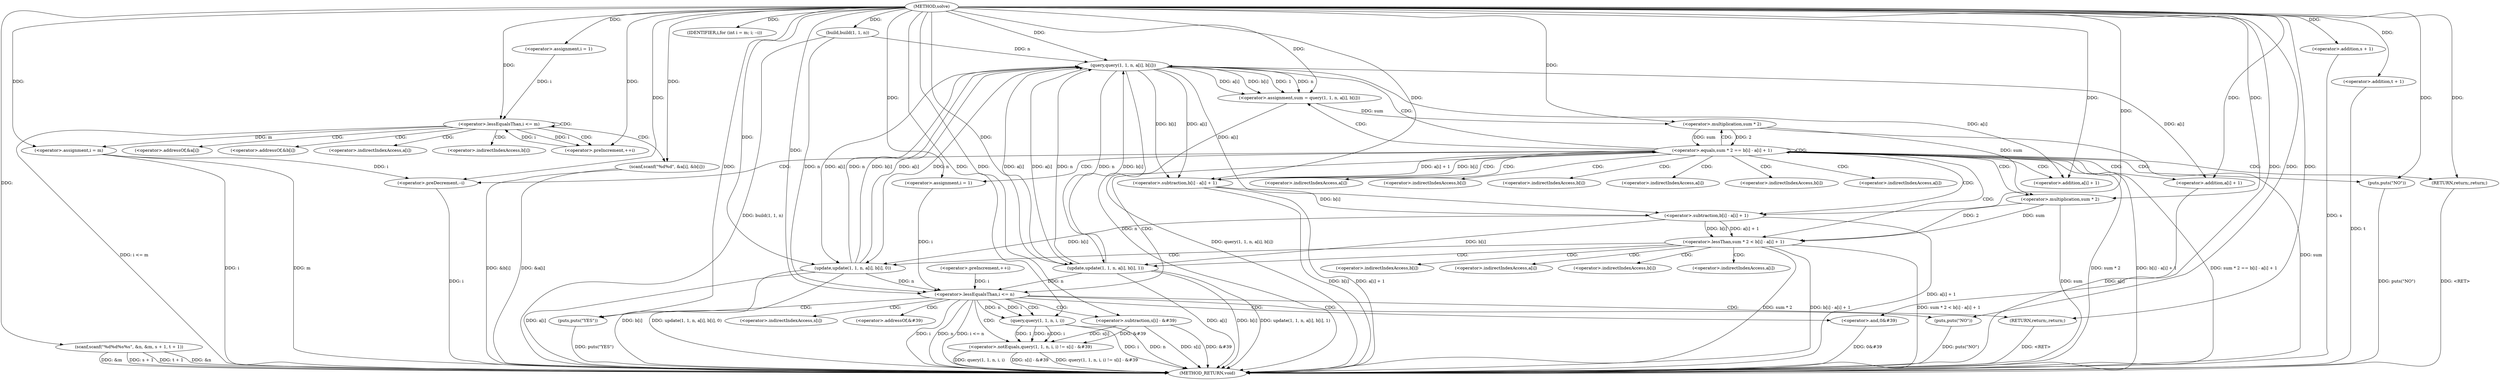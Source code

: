 digraph "solve" {  
"1000454" [label = "(METHOD,solve)" ]
"1000606" [label = "(METHOD_RETURN,void)" ]
"1000456" [label = "(scanf,scanf(\"%d%d%s%s\", &n, &m, s + 1, t + 1))" ]
"1000489" [label = "(build,build(1, 1, n))" ]
"1000604" [label = "(puts,puts(\"YES\"))" ]
"1000470" [label = "(<operator>.assignment,i = 1)" ]
"1000473" [label = "(<operator>.lessEqualsThan,i <= m)" ]
"1000476" [label = "(<operator>.preIncrement,++i)" ]
"1000495" [label = "(<operator>.assignment,i = m)" ]
"1000498" [label = "(IDENTIFIER,i,for (int i = m; i; --i))" ]
"1000499" [label = "(<operator>.preDecrement,--i)" ]
"1000575" [label = "(<operator>.assignment,i = 1)" ]
"1000578" [label = "(<operator>.lessEqualsThan,i <= n)" ]
"1000462" [label = "(<operator>.addition,s + 1)" ]
"1000465" [label = "(<operator>.addition,t + 1)" ]
"1000479" [label = "(scanf,scanf(\"%d%d\", &a[i], &b[i]))" ]
"1000503" [label = "(<operator>.assignment,sum = query(1, 1, n, a[i], b[i]))" ]
"1000581" [label = "(<operator>.preIncrement,++i)" ]
"1000584" [label = "(<operator>.notEquals,query(1, 1, n, i, i) != s[i] - &#39)" ]
"1000597" [label = "(<operator>.and,0&#39)" ]
"1000516" [label = "(<operator>.equals,sum * 2 == b[i] - a[i] + 1)" ]
"1000601" [label = "(puts,puts(\"NO\"))" ]
"1000603" [label = "(RETURN,return;,return;)" ]
"1000505" [label = "(query,query(1, 1, n, a[i], b[i]))" ]
"1000530" [label = "(puts,puts(\"NO\"))" ]
"1000532" [label = "(RETURN,return;,return;)" ]
"1000585" [label = "(query,query(1, 1, n, i, i))" ]
"1000591" [label = "(<operator>.subtraction,s[i] - &#39)" ]
"1000517" [label = "(<operator>.multiplication,sum * 2)" ]
"1000520" [label = "(<operator>.subtraction,b[i] - a[i] + 1)" ]
"1000535" [label = "(<operator>.lessThan,sum * 2 < b[i] - a[i] + 1)" ]
"1000524" [label = "(<operator>.addition,a[i] + 1)" ]
"1000549" [label = "(update,update(1, 1, n, a[i], b[i], 0))" ]
"1000536" [label = "(<operator>.multiplication,sum * 2)" ]
"1000539" [label = "(<operator>.subtraction,b[i] - a[i] + 1)" ]
"1000562" [label = "(update,update(1, 1, n, a[i], b[i], 1))" ]
"1000543" [label = "(<operator>.addition,a[i] + 1)" ]
"1000481" [label = "(<operator>.addressOf,&a[i])" ]
"1000485" [label = "(<operator>.addressOf,&b[i])" ]
"1000482" [label = "(<operator>.indirectIndexAccess,a[i])" ]
"1000486" [label = "(<operator>.indirectIndexAccess,b[i])" ]
"1000509" [label = "(<operator>.indirectIndexAccess,a[i])" ]
"1000512" [label = "(<operator>.indirectIndexAccess,b[i])" ]
"1000592" [label = "(<operator>.indirectIndexAccess,s[i])" ]
"1000595" [label = "(<operator>.addressOf,&#39)" ]
"1000521" [label = "(<operator>.indirectIndexAccess,b[i])" ]
"1000525" [label = "(<operator>.indirectIndexAccess,a[i])" ]
"1000540" [label = "(<operator>.indirectIndexAccess,b[i])" ]
"1000553" [label = "(<operator>.indirectIndexAccess,a[i])" ]
"1000556" [label = "(<operator>.indirectIndexAccess,b[i])" ]
"1000544" [label = "(<operator>.indirectIndexAccess,a[i])" ]
"1000566" [label = "(<operator>.indirectIndexAccess,a[i])" ]
"1000569" [label = "(<operator>.indirectIndexAccess,b[i])" ]
  "1000456" -> "1000606"  [ label = "DDG: &n"] 
  "1000456" -> "1000606"  [ label = "DDG: &m"] 
  "1000462" -> "1000606"  [ label = "DDG: s"] 
  "1000456" -> "1000606"  [ label = "DDG: s + 1"] 
  "1000456" -> "1000606"  [ label = "DDG: t + 1"] 
  "1000473" -> "1000606"  [ label = "DDG: i <= m"] 
  "1000489" -> "1000606"  [ label = "DDG: build(1, 1, n)"] 
  "1000495" -> "1000606"  [ label = "DDG: i"] 
  "1000495" -> "1000606"  [ label = "DDG: m"] 
  "1000578" -> "1000606"  [ label = "DDG: i"] 
  "1000578" -> "1000606"  [ label = "DDG: n"] 
  "1000578" -> "1000606"  [ label = "DDG: i <= n"] 
  "1000604" -> "1000606"  [ label = "DDG: puts(\"YES\")"] 
  "1000585" -> "1000606"  [ label = "DDG: n"] 
  "1000585" -> "1000606"  [ label = "DDG: i"] 
  "1000584" -> "1000606"  [ label = "DDG: query(1, 1, n, i, i)"] 
  "1000591" -> "1000606"  [ label = "DDG: s[i]"] 
  "1000591" -> "1000606"  [ label = "DDG: &#39"] 
  "1000584" -> "1000606"  [ label = "DDG: s[i] - &#39"] 
  "1000584" -> "1000606"  [ label = "DDG: query(1, 1, n, i, i) != s[i] - &#39"] 
  "1000597" -> "1000606"  [ label = "DDG: 0&#39"] 
  "1000601" -> "1000606"  [ label = "DDG: puts(\"NO\")"] 
  "1000505" -> "1000606"  [ label = "DDG: n"] 
  "1000503" -> "1000606"  [ label = "DDG: query(1, 1, n, a[i], b[i])"] 
  "1000517" -> "1000606"  [ label = "DDG: sum"] 
  "1000516" -> "1000606"  [ label = "DDG: sum * 2"] 
  "1000520" -> "1000606"  [ label = "DDG: b[i]"] 
  "1000524" -> "1000606"  [ label = "DDG: a[i]"] 
  "1000520" -> "1000606"  [ label = "DDG: a[i] + 1"] 
  "1000516" -> "1000606"  [ label = "DDG: b[i] - a[i] + 1"] 
  "1000516" -> "1000606"  [ label = "DDG: sum * 2 == b[i] - a[i] + 1"] 
  "1000536" -> "1000606"  [ label = "DDG: sum"] 
  "1000535" -> "1000606"  [ label = "DDG: sum * 2"] 
  "1000539" -> "1000606"  [ label = "DDG: a[i] + 1"] 
  "1000535" -> "1000606"  [ label = "DDG: b[i] - a[i] + 1"] 
  "1000535" -> "1000606"  [ label = "DDG: sum * 2 < b[i] - a[i] + 1"] 
  "1000562" -> "1000606"  [ label = "DDG: a[i]"] 
  "1000562" -> "1000606"  [ label = "DDG: b[i]"] 
  "1000562" -> "1000606"  [ label = "DDG: update(1, 1, n, a[i], b[i], 1)"] 
  "1000549" -> "1000606"  [ label = "DDG: a[i]"] 
  "1000549" -> "1000606"  [ label = "DDG: b[i]"] 
  "1000549" -> "1000606"  [ label = "DDG: update(1, 1, n, a[i], b[i], 0)"] 
  "1000499" -> "1000606"  [ label = "DDG: i"] 
  "1000530" -> "1000606"  [ label = "DDG: puts(\"NO\")"] 
  "1000479" -> "1000606"  [ label = "DDG: &a[i]"] 
  "1000479" -> "1000606"  [ label = "DDG: &b[i]"] 
  "1000532" -> "1000606"  [ label = "DDG: <RET>"] 
  "1000603" -> "1000606"  [ label = "DDG: <RET>"] 
  "1000465" -> "1000606"  [ label = "DDG: t"] 
  "1000454" -> "1000456"  [ label = "DDG: "] 
  "1000454" -> "1000470"  [ label = "DDG: "] 
  "1000454" -> "1000489"  [ label = "DDG: "] 
  "1000473" -> "1000495"  [ label = "DDG: m"] 
  "1000454" -> "1000495"  [ label = "DDG: "] 
  "1000454" -> "1000498"  [ label = "DDG: "] 
  "1000454" -> "1000575"  [ label = "DDG: "] 
  "1000454" -> "1000604"  [ label = "DDG: "] 
  "1000454" -> "1000462"  [ label = "DDG: "] 
  "1000454" -> "1000465"  [ label = "DDG: "] 
  "1000470" -> "1000473"  [ label = "DDG: i"] 
  "1000476" -> "1000473"  [ label = "DDG: i"] 
  "1000454" -> "1000473"  [ label = "DDG: "] 
  "1000473" -> "1000476"  [ label = "DDG: i"] 
  "1000454" -> "1000476"  [ label = "DDG: "] 
  "1000454" -> "1000479"  [ label = "DDG: "] 
  "1000495" -> "1000499"  [ label = "DDG: i"] 
  "1000454" -> "1000499"  [ label = "DDG: "] 
  "1000505" -> "1000503"  [ label = "DDG: b[i]"] 
  "1000505" -> "1000503"  [ label = "DDG: 1"] 
  "1000505" -> "1000503"  [ label = "DDG: n"] 
  "1000505" -> "1000503"  [ label = "DDG: a[i]"] 
  "1000575" -> "1000578"  [ label = "DDG: i"] 
  "1000581" -> "1000578"  [ label = "DDG: i"] 
  "1000454" -> "1000578"  [ label = "DDG: "] 
  "1000489" -> "1000578"  [ label = "DDG: n"] 
  "1000562" -> "1000578"  [ label = "DDG: n"] 
  "1000549" -> "1000578"  [ label = "DDG: n"] 
  "1000454" -> "1000503"  [ label = "DDG: "] 
  "1000585" -> "1000584"  [ label = "DDG: n"] 
  "1000585" -> "1000584"  [ label = "DDG: i"] 
  "1000585" -> "1000584"  [ label = "DDG: 1"] 
  "1000591" -> "1000584"  [ label = "DDG: s[i]"] 
  "1000591" -> "1000584"  [ label = "DDG: &#39"] 
  "1000454" -> "1000597"  [ label = "DDG: "] 
  "1000454" -> "1000603"  [ label = "DDG: "] 
  "1000454" -> "1000505"  [ label = "DDG: "] 
  "1000489" -> "1000505"  [ label = "DDG: n"] 
  "1000562" -> "1000505"  [ label = "DDG: n"] 
  "1000549" -> "1000505"  [ label = "DDG: n"] 
  "1000562" -> "1000505"  [ label = "DDG: b[i]"] 
  "1000549" -> "1000505"  [ label = "DDG: b[i]"] 
  "1000562" -> "1000505"  [ label = "DDG: a[i]"] 
  "1000549" -> "1000505"  [ label = "DDG: a[i]"] 
  "1000517" -> "1000516"  [ label = "DDG: sum"] 
  "1000517" -> "1000516"  [ label = "DDG: 2"] 
  "1000520" -> "1000516"  [ label = "DDG: a[i] + 1"] 
  "1000520" -> "1000516"  [ label = "DDG: b[i]"] 
  "1000454" -> "1000532"  [ label = "DDG: "] 
  "1000454" -> "1000585"  [ label = "DDG: "] 
  "1000578" -> "1000585"  [ label = "DDG: n"] 
  "1000578" -> "1000585"  [ label = "DDG: i"] 
  "1000454" -> "1000591"  [ label = "DDG: "] 
  "1000454" -> "1000601"  [ label = "DDG: "] 
  "1000503" -> "1000517"  [ label = "DDG: sum"] 
  "1000454" -> "1000517"  [ label = "DDG: "] 
  "1000505" -> "1000520"  [ label = "DDG: b[i]"] 
  "1000454" -> "1000520"  [ label = "DDG: "] 
  "1000505" -> "1000520"  [ label = "DDG: a[i]"] 
  "1000454" -> "1000530"  [ label = "DDG: "] 
  "1000505" -> "1000524"  [ label = "DDG: a[i]"] 
  "1000454" -> "1000524"  [ label = "DDG: "] 
  "1000536" -> "1000535"  [ label = "DDG: sum"] 
  "1000536" -> "1000535"  [ label = "DDG: 2"] 
  "1000539" -> "1000535"  [ label = "DDG: b[i]"] 
  "1000539" -> "1000535"  [ label = "DDG: a[i] + 1"] 
  "1000517" -> "1000536"  [ label = "DDG: sum"] 
  "1000454" -> "1000536"  [ label = "DDG: "] 
  "1000520" -> "1000539"  [ label = "DDG: b[i]"] 
  "1000505" -> "1000539"  [ label = "DDG: a[i]"] 
  "1000454" -> "1000539"  [ label = "DDG: "] 
  "1000454" -> "1000549"  [ label = "DDG: "] 
  "1000505" -> "1000549"  [ label = "DDG: n"] 
  "1000505" -> "1000549"  [ label = "DDG: a[i]"] 
  "1000539" -> "1000549"  [ label = "DDG: b[i]"] 
  "1000505" -> "1000543"  [ label = "DDG: a[i]"] 
  "1000454" -> "1000543"  [ label = "DDG: "] 
  "1000454" -> "1000562"  [ label = "DDG: "] 
  "1000505" -> "1000562"  [ label = "DDG: n"] 
  "1000505" -> "1000562"  [ label = "DDG: a[i]"] 
  "1000539" -> "1000562"  [ label = "DDG: b[i]"] 
  "1000473" -> "1000473"  [ label = "CDG: "] 
  "1000473" -> "1000479"  [ label = "CDG: "] 
  "1000473" -> "1000486"  [ label = "CDG: "] 
  "1000473" -> "1000476"  [ label = "CDG: "] 
  "1000473" -> "1000485"  [ label = "CDG: "] 
  "1000473" -> "1000482"  [ label = "CDG: "] 
  "1000473" -> "1000481"  [ label = "CDG: "] 
  "1000578" -> "1000597"  [ label = "CDG: "] 
  "1000578" -> "1000584"  [ label = "CDG: "] 
  "1000578" -> "1000592"  [ label = "CDG: "] 
  "1000578" -> "1000595"  [ label = "CDG: "] 
  "1000578" -> "1000585"  [ label = "CDG: "] 
  "1000578" -> "1000601"  [ label = "CDG: "] 
  "1000578" -> "1000603"  [ label = "CDG: "] 
  "1000578" -> "1000604"  [ label = "CDG: "] 
  "1000578" -> "1000591"  [ label = "CDG: "] 
  "1000516" -> "1000543"  [ label = "CDG: "] 
  "1000516" -> "1000499"  [ label = "CDG: "] 
  "1000516" -> "1000540"  [ label = "CDG: "] 
  "1000516" -> "1000536"  [ label = "CDG: "] 
  "1000516" -> "1000530"  [ label = "CDG: "] 
  "1000516" -> "1000532"  [ label = "CDG: "] 
  "1000516" -> "1000544"  [ label = "CDG: "] 
  "1000516" -> "1000535"  [ label = "CDG: "] 
  "1000516" -> "1000539"  [ label = "CDG: "] 
  "1000516" -> "1000503"  [ label = "CDG: "] 
  "1000516" -> "1000520"  [ label = "CDG: "] 
  "1000516" -> "1000524"  [ label = "CDG: "] 
  "1000516" -> "1000525"  [ label = "CDG: "] 
  "1000516" -> "1000517"  [ label = "CDG: "] 
  "1000516" -> "1000512"  [ label = "CDG: "] 
  "1000516" -> "1000521"  [ label = "CDG: "] 
  "1000516" -> "1000516"  [ label = "CDG: "] 
  "1000516" -> "1000505"  [ label = "CDG: "] 
  "1000516" -> "1000578"  [ label = "CDG: "] 
  "1000516" -> "1000509"  [ label = "CDG: "] 
  "1000516" -> "1000575"  [ label = "CDG: "] 
  "1000535" -> "1000566"  [ label = "CDG: "] 
  "1000535" -> "1000556"  [ label = "CDG: "] 
  "1000535" -> "1000553"  [ label = "CDG: "] 
  "1000535" -> "1000562"  [ label = "CDG: "] 
  "1000535" -> "1000549"  [ label = "CDG: "] 
  "1000535" -> "1000569"  [ label = "CDG: "] 
}
